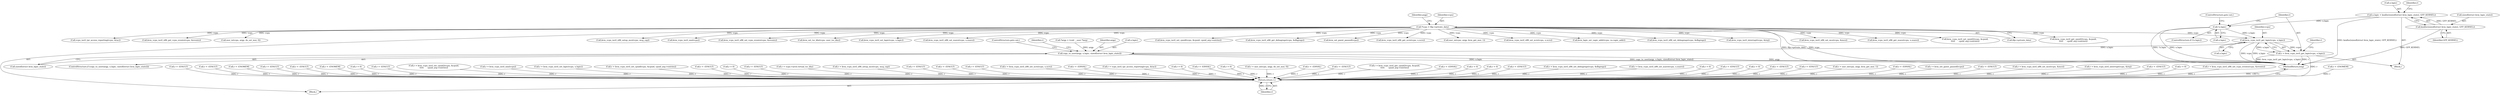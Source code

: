 digraph "0_linux_fda4e2e85589191b123d31cdc21fd33ee70f50fd_3@pointer" {
"1000161" [label="(Call,kvm_vcpu_ioctl_get_lapic(vcpu, u.lapic))"];
"1000106" [label="(Call,*vcpu = filp->private_data)"];
"1000154" [label="(Call,!u.lapic)"];
"1000141" [label="(Call,u.lapic = kzalloc(sizeof(struct kvm_lapic_state), GFP_KERNEL))"];
"1000145" [label="(Call,kzalloc(sizeof(struct kvm_lapic_state), GFP_KERNEL))"];
"1000159" [label="(Call,r = kvm_vcpu_ioctl_get_lapic(vcpu, u.lapic))"];
"1000793" [label="(Return,return r;)"];
"1000174" [label="(Call,copy_to_user(argp, u.lapic, sizeof(struct kvm_lapic_state)))"];
"1000494" [label="(Call,kvm_vcpu_ioctl_x86_set_mce(vcpu, &mce))"];
"1000672" [label="(Call,r = -ENOMEM)"];
"1000232" [label="(Call,r = -EFAULT)"];
"1000614" [label="(Call,r = -EFAULT)"];
"1000609" [label="(Call,kvm_vcpu_ioctl_x86_get_xsave(vcpu, u.xsave))"];
"1000181" [label="(ControlStructure,goto out;)"];
"1000599" [label="(Call,r = -ENOMEM)"];
"1000384" [label="(Call,r = -EFAULT)"];
"1000113" [label="(Identifier,argp)"];
"1000104" [label="(Block,)"];
"1000687" [label="(Call,r = -EFAULT)"];
"1000149" [label="(Call,r = -ENOMEM)"];
"1000337" [label="(Call,kvm_vcpu_ioctl_get_cpuid2(vcpu, &cpuid,\n\t\t\t\t\t      cpuid_arg->entries))"];
"1000398" [label="(Call,vcpu_ioctl_tpr_access_reporting(vcpu, &tac))"];
"1000502" [label="(Call,kvm_vcpu_ioctl_x86_get_vcpu_events(vcpu, &events))"];
"1000182" [label="(Call,r = 0)"];
"1000506" [label="(Call,r = -EFAULT)"];
"1000306" [label="(Call,r = kvm_vcpu_ioctl_set_cpuid2(vcpu, &cpuid,\n\t\t\t\t\t      cpuid_arg->entries))"];
"1000253" [label="(Call,r = kvm_vcpu_ioctl_nmi(vcpu))"];
"1000221" [label="(Call,r = kvm_vcpu_ioctl_set_lapic(vcpu, u.lapic))"];
"1000277" [label="(Call,r = kvm_vcpu_ioctl_set_cpuid(vcpu, &cpuid, cpuid_arg->entries))"];
"1000158" [label="(ControlStructure,goto out;)"];
"1000794" [label="(Identifier,r)"];
"1000159" [label="(Call,r = kvm_vcpu_ioctl_get_lapic(vcpu, u.lapic))"];
"1000183" [label="(Identifier,r)"];
"1000161" [label="(Call,kvm_vcpu_ioctl_get_lapic(vcpu, u.lapic))"];
"1000146" [label="(Call,sizeof(struct kvm_lapic_state))"];
"1000323" [label="(Call,r = -EFAULT)"];
"1000700" [label="(Call,r = 0)"];
"1000375" [label="(Call,msr_io(vcpu, argp, do_set_msr, 0))"];
"1000459" [label="(Call,r = -EFAULT)"];
"1000768" [label="(Call,r = vcpu->arch.virtual_tsc_khz)"];
"1000473" [label="(Call,kvm_vcpu_ioctl_x86_setup_mce(vcpu, mcg_cap))"];
"1000471" [label="(Call,r = kvm_vcpu_ioctl_x86_setup_mce(vcpu, mcg_cap))"];
"1000405" [label="(Call,r = -EFAULT)"];
"1000255" [label="(Call,kvm_vcpu_ioctl_nmi(vcpu))"];
"1000294" [label="(Call,r = -EFAULT)"];
"1000539" [label="(Call,kvm_vcpu_ioctl_x86_set_vcpu_events(vcpu, &events))"];
"1000265" [label="(Call,r = -EFAULT)"];
"1000727" [label="(Call,r = kvm_vcpu_ioctl_x86_set_xcrs(vcpu, u.xcrs))"];
"1000759" [label="(Call,kvm_set_tsc_khz(vcpu, user_tsc_khz))"];
"1000160" [label="(Identifier,r)"];
"1000129" [label="(Call,r = -EINVAL)"];
"1000396" [label="(Call,r = vcpu_ioctl_tpr_access_reporting(vcpu, &tac))"];
"1000174" [label="(Call,copy_to_user(argp, u.lapic, sizeof(struct kvm_lapic_state)))"];
"1000518" [label="(Call,r = 0)"];
"1000153" [label="(ControlStructure,if (!u.lapic))"];
"1000167" [label="(Identifier,r)"];
"1000223" [label="(Call,kvm_vcpu_ioctl_set_lapic(vcpu, u.lapic))"];
"1000107" [label="(Identifier,vcpu)"];
"1000188" [label="(Call,r = -EINVAL)"];
"1000447" [label="(Call,r = 0)"];
"1000106" [label="(Call,*vcpu = filp->private_data)"];
"1000373" [label="(Call,r = msr_io(vcpu, argp, do_set_msr, 0))"];
"1000738" [label="(Call,r = -EINVAL)"];
"1000154" [label="(Call,!u.lapic)"];
"1000347" [label="(Call,r = -EFAULT)"];
"1000112" [label="(Call,*argp = (void __user *)arg)"];
"1000335" [label="(Call,r = kvm_vcpu_ioctl_get_cpuid2(vcpu, &cpuid,\n\t\t\t\t\t      cpuid_arg->entries))"];
"1000656" [label="(Call,kvm_vcpu_ioctl_x86_set_xsave(vcpu, u.xsave))"];
"1000424" [label="(Call,r = -EINVAL)"];
"1000279" [label="(Call,kvm_vcpu_ioctl_set_cpuid(vcpu, &cpuid, cpuid_arg->entries))"];
"1000155" [label="(Call,u.lapic)"];
"1000547" [label="(Call,kvm_vcpu_ioctl_x86_get_debugregs(vcpu, &dbgregs))"];
"1000563" [label="(Call,r = 0)"];
"1000145" [label="(Call,kzalloc(sizeof(struct kvm_lapic_state), GFP_KERNEL))"];
"1000627" [label="(Call,r = 0)"];
"1000780" [label="(Call,kvm_set_guest_paused(vcpu))"];
"1000570" [label="(Call,r = -EFAULT)"];
"1000582" [label="(Call,r = kvm_vcpu_ioctl_x86_set_debugregs(vcpu, &dbgregs))"];
"1000654" [label="(Call,r = kvm_vcpu_ioctl_x86_set_xsave(vcpu, u.xsave))"];
"1000682" [label="(Call,kvm_vcpu_ioctl_x86_get_xcrs(vcpu, u.xcrs))"];
"1000162" [label="(Identifier,vcpu)"];
"1000793" [label="(Return,return r;)"];
"1000359" [label="(Call,r = 0)"];
"1000366" [label="(Call,msr_io(vcpu, argp, kvm_get_msr, 1))"];
"1000480" [label="(Call,r = -EFAULT)"];
"1000729" [label="(Call,kvm_vcpu_ioctl_x86_set_xcrs(vcpu, u.xcrs))"];
"1000417" [label="(Call,r = 0)"];
"1000450" [label="(Call,kvm_lapic_set_vapic_addr(vcpu, va.vapic_addr))"];
"1000179" [label="(Call,sizeof(struct kvm_lapic_state))"];
"1000169" [label="(Call,r = -EFAULT)"];
"1000525" [label="(Call,r = -EFAULT)"];
"1000364" [label="(Call,r = msr_io(vcpu, argp, kvm_get_msr, 1))"];
"1000128" [label="(Block,)"];
"1000175" [label="(Identifier,argp)"];
"1000784" [label="(Call,r = -EINVAL)"];
"1000778" [label="(Call,r = kvm_set_guest_paused(vcpu))"];
"1000435" [label="(Call,r = -EFAULT)"];
"1000492" [label="(Call,r = kvm_vcpu_ioctl_x86_set_mce(vcpu, &mce))"];
"1000584" [label="(Call,kvm_vcpu_ioctl_x86_set_debugregs(vcpu, &dbgregs))"];
"1000173" [label="(ControlStructure,if (copy_to_user(argp, u.lapic, sizeof(struct kvm_lapic_state))))"];
"1000246" [label="(Call,kvm_vcpu_ioctl_interrupt(vcpu, &irq))"];
"1000141" [label="(Call,u.lapic = kzalloc(sizeof(struct kvm_lapic_state), GFP_KERNEL))"];
"1000163" [label="(Call,u.lapic)"];
"1000244" [label="(Call,r = kvm_vcpu_ioctl_interrupt(vcpu, &irq))"];
"1000551" [label="(Call,r = -EFAULT)"];
"1000148" [label="(Identifier,GFP_KERNEL)"];
"1000762" [label="(Call,r = 0)"];
"1000176" [label="(Call,u.lapic)"];
"1000795" [label="(MethodReturn,long)"];
"1000142" [label="(Call,u.lapic)"];
"1000308" [label="(Call,kvm_vcpu_ioctl_set_cpuid2(vcpu, &cpuid,\n\t\t\t\t\t      cpuid_arg->entries))"];
"1000108" [label="(Call,filp->private_data)"];
"1000537" [label="(Call,r = kvm_vcpu_ioctl_x86_set_vcpu_events(vcpu, &events))"];
"1000150" [label="(Identifier,r)"];
"1000161" -> "1000159"  [label="AST: "];
"1000161" -> "1000163"  [label="CFG: "];
"1000162" -> "1000161"  [label="AST: "];
"1000163" -> "1000161"  [label="AST: "];
"1000159" -> "1000161"  [label="CFG: "];
"1000161" -> "1000795"  [label="DDG: u.lapic"];
"1000161" -> "1000795"  [label="DDG: vcpu"];
"1000161" -> "1000159"  [label="DDG: vcpu"];
"1000161" -> "1000159"  [label="DDG: u.lapic"];
"1000106" -> "1000161"  [label="DDG: vcpu"];
"1000154" -> "1000161"  [label="DDG: u.lapic"];
"1000161" -> "1000174"  [label="DDG: u.lapic"];
"1000106" -> "1000104"  [label="AST: "];
"1000106" -> "1000108"  [label="CFG: "];
"1000107" -> "1000106"  [label="AST: "];
"1000108" -> "1000106"  [label="AST: "];
"1000113" -> "1000106"  [label="CFG: "];
"1000106" -> "1000795"  [label="DDG: filp->private_data"];
"1000106" -> "1000795"  [label="DDG: vcpu"];
"1000106" -> "1000223"  [label="DDG: vcpu"];
"1000106" -> "1000246"  [label="DDG: vcpu"];
"1000106" -> "1000255"  [label="DDG: vcpu"];
"1000106" -> "1000279"  [label="DDG: vcpu"];
"1000106" -> "1000308"  [label="DDG: vcpu"];
"1000106" -> "1000337"  [label="DDG: vcpu"];
"1000106" -> "1000366"  [label="DDG: vcpu"];
"1000106" -> "1000375"  [label="DDG: vcpu"];
"1000106" -> "1000398"  [label="DDG: vcpu"];
"1000106" -> "1000450"  [label="DDG: vcpu"];
"1000106" -> "1000473"  [label="DDG: vcpu"];
"1000106" -> "1000494"  [label="DDG: vcpu"];
"1000106" -> "1000502"  [label="DDG: vcpu"];
"1000106" -> "1000539"  [label="DDG: vcpu"];
"1000106" -> "1000547"  [label="DDG: vcpu"];
"1000106" -> "1000584"  [label="DDG: vcpu"];
"1000106" -> "1000609"  [label="DDG: vcpu"];
"1000106" -> "1000656"  [label="DDG: vcpu"];
"1000106" -> "1000682"  [label="DDG: vcpu"];
"1000106" -> "1000729"  [label="DDG: vcpu"];
"1000106" -> "1000759"  [label="DDG: vcpu"];
"1000106" -> "1000780"  [label="DDG: vcpu"];
"1000154" -> "1000153"  [label="AST: "];
"1000154" -> "1000155"  [label="CFG: "];
"1000155" -> "1000154"  [label="AST: "];
"1000158" -> "1000154"  [label="CFG: "];
"1000160" -> "1000154"  [label="CFG: "];
"1000154" -> "1000795"  [label="DDG: u.lapic"];
"1000154" -> "1000795"  [label="DDG: !u.lapic"];
"1000141" -> "1000154"  [label="DDG: u.lapic"];
"1000141" -> "1000128"  [label="AST: "];
"1000141" -> "1000145"  [label="CFG: "];
"1000142" -> "1000141"  [label="AST: "];
"1000145" -> "1000141"  [label="AST: "];
"1000150" -> "1000141"  [label="CFG: "];
"1000141" -> "1000795"  [label="DDG: kzalloc(sizeof(struct kvm_lapic_state), GFP_KERNEL)"];
"1000145" -> "1000141"  [label="DDG: GFP_KERNEL"];
"1000145" -> "1000148"  [label="CFG: "];
"1000146" -> "1000145"  [label="AST: "];
"1000148" -> "1000145"  [label="AST: "];
"1000145" -> "1000795"  [label="DDG: GFP_KERNEL"];
"1000159" -> "1000128"  [label="AST: "];
"1000160" -> "1000159"  [label="AST: "];
"1000167" -> "1000159"  [label="CFG: "];
"1000159" -> "1000795"  [label="DDG: r"];
"1000159" -> "1000795"  [label="DDG: kvm_vcpu_ioctl_get_lapic(vcpu, u.lapic)"];
"1000159" -> "1000793"  [label="DDG: r"];
"1000793" -> "1000104"  [label="AST: "];
"1000793" -> "1000794"  [label="CFG: "];
"1000794" -> "1000793"  [label="AST: "];
"1000795" -> "1000793"  [label="CFG: "];
"1000793" -> "1000795"  [label="DDG: <RET>"];
"1000794" -> "1000793"  [label="DDG: r"];
"1000129" -> "1000793"  [label="DDG: r"];
"1000335" -> "1000793"  [label="DDG: r"];
"1000232" -> "1000793"  [label="DDG: r"];
"1000471" -> "1000793"  [label="DDG: r"];
"1000265" -> "1000793"  [label="DDG: r"];
"1000762" -> "1000793"  [label="DDG: r"];
"1000687" -> "1000793"  [label="DDG: r"];
"1000405" -> "1000793"  [label="DDG: r"];
"1000384" -> "1000793"  [label="DDG: r"];
"1000784" -> "1000793"  [label="DDG: r"];
"1000364" -> "1000793"  [label="DDG: r"];
"1000459" -> "1000793"  [label="DDG: r"];
"1000396" -> "1000793"  [label="DDG: r"];
"1000570" -> "1000793"  [label="DDG: r"];
"1000435" -> "1000793"  [label="DDG: r"];
"1000654" -> "1000793"  [label="DDG: r"];
"1000506" -> "1000793"  [label="DDG: r"];
"1000582" -> "1000793"  [label="DDG: r"];
"1000768" -> "1000793"  [label="DDG: r"];
"1000738" -> "1000793"  [label="DDG: r"];
"1000253" -> "1000793"  [label="DDG: r"];
"1000188" -> "1000793"  [label="DDG: r"];
"1000700" -> "1000793"  [label="DDG: r"];
"1000306" -> "1000793"  [label="DDG: r"];
"1000492" -> "1000793"  [label="DDG: r"];
"1000599" -> "1000793"  [label="DDG: r"];
"1000347" -> "1000793"  [label="DDG: r"];
"1000518" -> "1000793"  [label="DDG: r"];
"1000627" -> "1000793"  [label="DDG: r"];
"1000221" -> "1000793"  [label="DDG: r"];
"1000614" -> "1000793"  [label="DDG: r"];
"1000424" -> "1000793"  [label="DDG: r"];
"1000525" -> "1000793"  [label="DDG: r"];
"1000277" -> "1000793"  [label="DDG: r"];
"1000417" -> "1000793"  [label="DDG: r"];
"1000563" -> "1000793"  [label="DDG: r"];
"1000294" -> "1000793"  [label="DDG: r"];
"1000359" -> "1000793"  [label="DDG: r"];
"1000323" -> "1000793"  [label="DDG: r"];
"1000169" -> "1000793"  [label="DDG: r"];
"1000149" -> "1000793"  [label="DDG: r"];
"1000447" -> "1000793"  [label="DDG: r"];
"1000480" -> "1000793"  [label="DDG: r"];
"1000727" -> "1000793"  [label="DDG: r"];
"1000537" -> "1000793"  [label="DDG: r"];
"1000244" -> "1000793"  [label="DDG: r"];
"1000672" -> "1000793"  [label="DDG: r"];
"1000373" -> "1000793"  [label="DDG: r"];
"1000551" -> "1000793"  [label="DDG: r"];
"1000778" -> "1000793"  [label="DDG: r"];
"1000182" -> "1000793"  [label="DDG: r"];
"1000174" -> "1000173"  [label="AST: "];
"1000174" -> "1000179"  [label="CFG: "];
"1000175" -> "1000174"  [label="AST: "];
"1000176" -> "1000174"  [label="AST: "];
"1000179" -> "1000174"  [label="AST: "];
"1000181" -> "1000174"  [label="CFG: "];
"1000183" -> "1000174"  [label="CFG: "];
"1000174" -> "1000795"  [label="DDG: u.lapic"];
"1000174" -> "1000795"  [label="DDG: copy_to_user(argp, u.lapic, sizeof(struct kvm_lapic_state))"];
"1000174" -> "1000795"  [label="DDG: argp"];
"1000112" -> "1000174"  [label="DDG: argp"];
}
